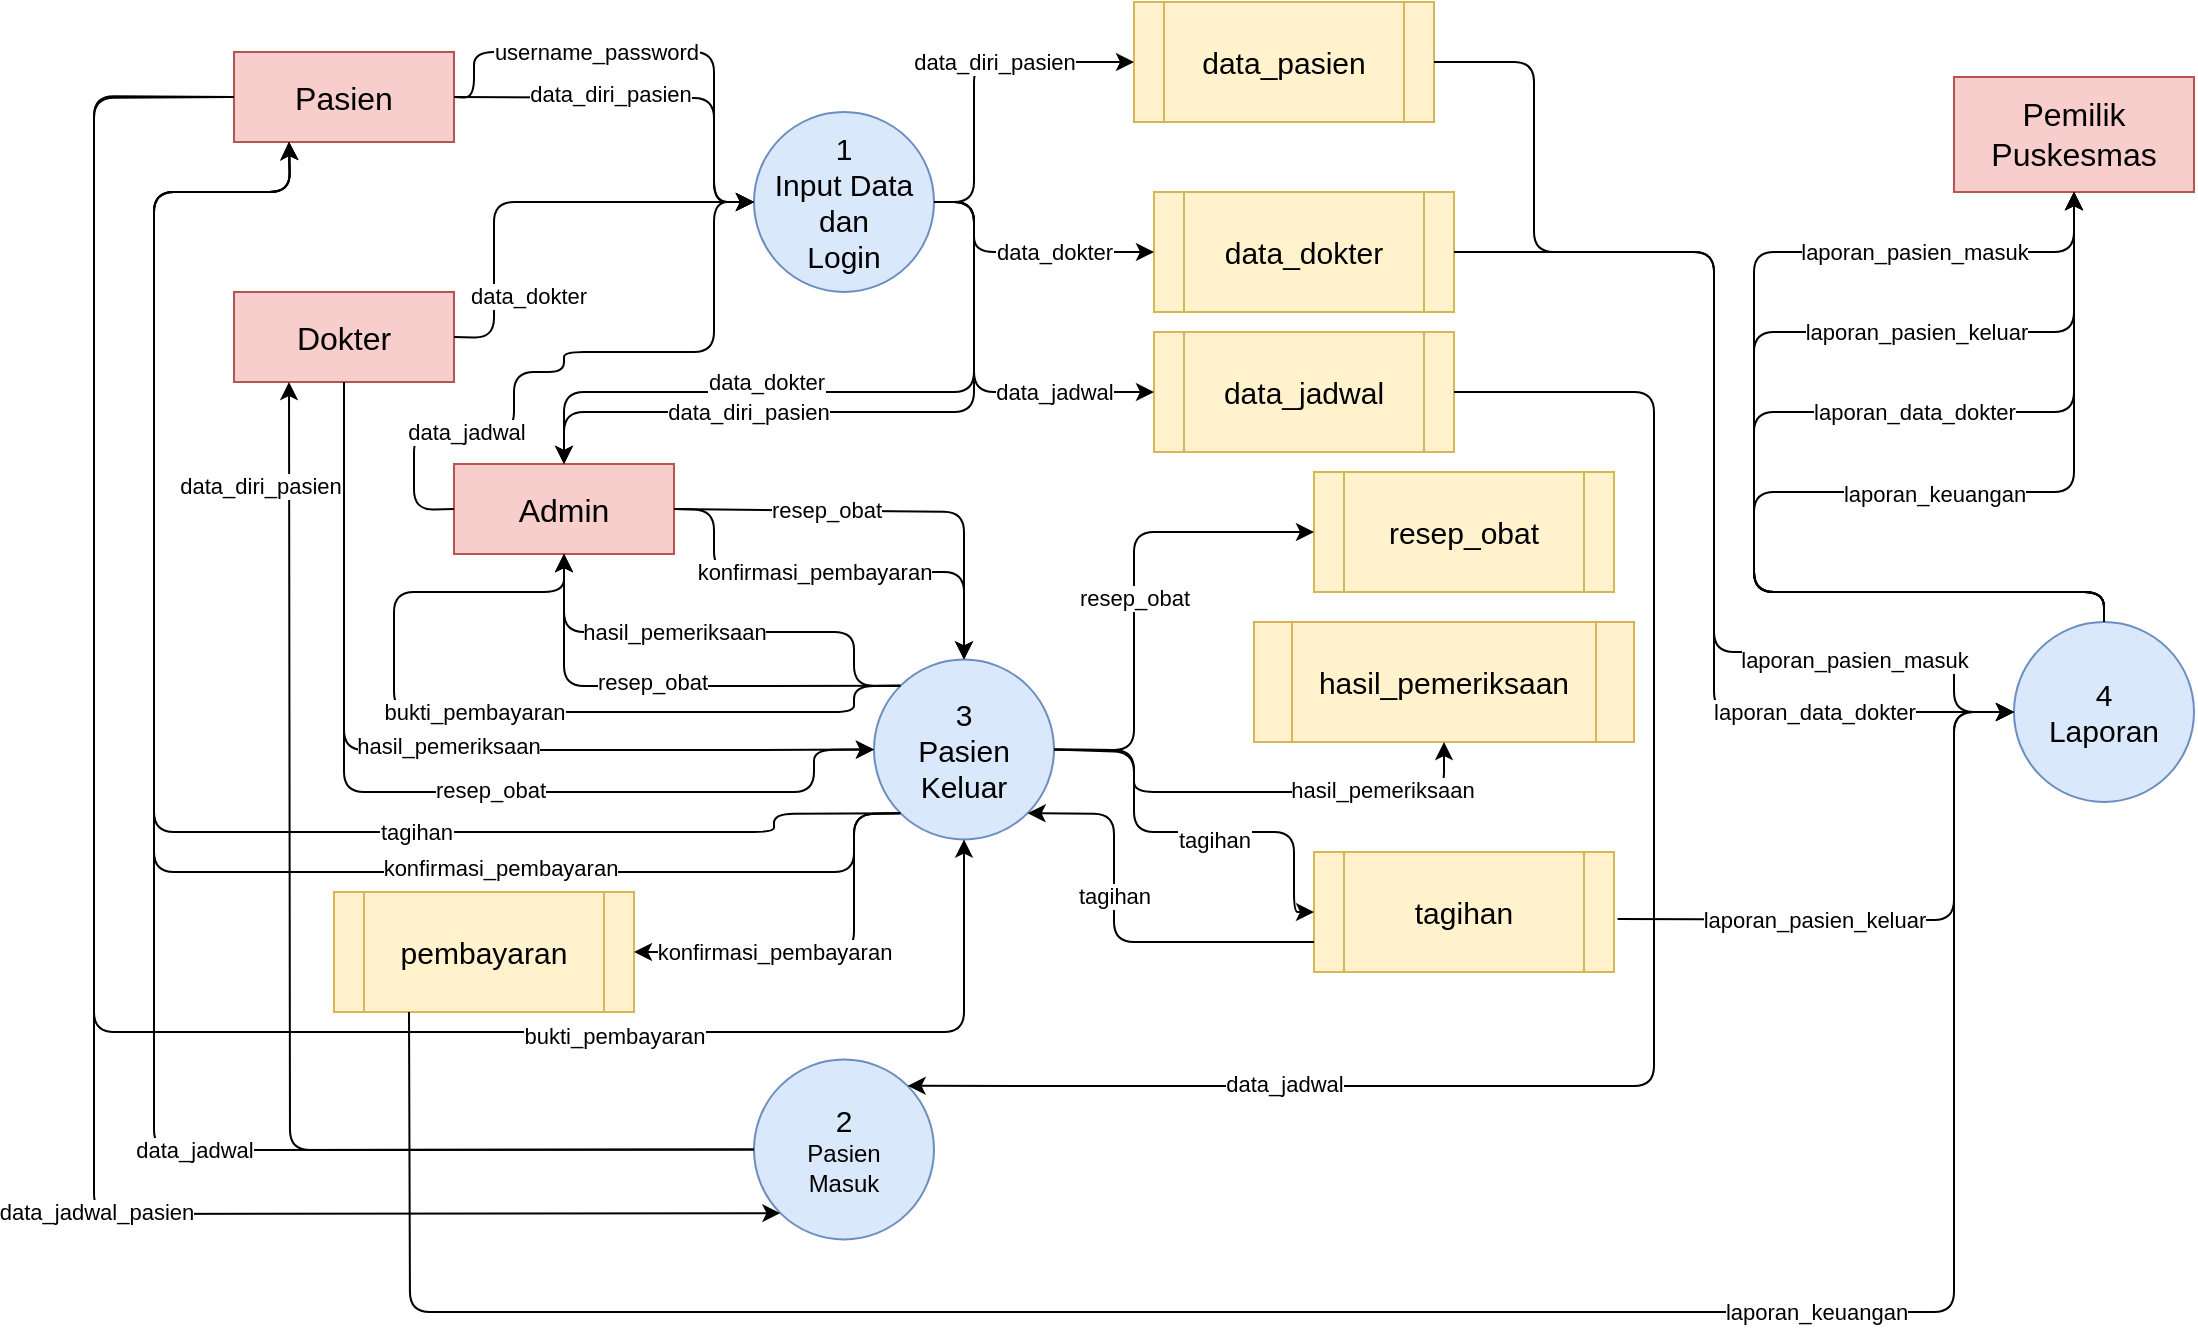 <mxfile version="13.7.3" type="device"><diagram id="QzDFB-wpxWUMaIp89uO9" name="Page-1"><mxGraphModel dx="2505" dy="832" grid="1" gridSize="10" guides="1" tooltips="1" connect="1" arrows="1" fold="1" page="1" pageScale="1" pageWidth="1100" pageHeight="850" math="0" shadow="0"><root><mxCell id="0"/><mxCell id="1" parent="0"/><mxCell id="8AS-vJQlvqXDTW27lEK7-2" value="&lt;font style=&quot;font-size: 15px&quot;&gt;1&lt;br&gt;Input Data&lt;br&gt;dan&lt;br&gt;Login&lt;/font&gt;" style="ellipse;whiteSpace=wrap;html=1;aspect=fixed;fillColor=#dae8fc;strokeColor=#6c8ebf;" parent="1" vertex="1"><mxGeometry x="340" y="60" width="90" height="90" as="geometry"/></mxCell><mxCell id="8AS-vJQlvqXDTW27lEK7-3" value="&lt;span style=&quot;font-size: 15px&quot;&gt;2&lt;br&gt;&lt;/span&gt;Pasien&lt;br&gt;Masuk" style="ellipse;whiteSpace=wrap;html=1;aspect=fixed;fillColor=#dae8fc;strokeColor=#6c8ebf;" parent="1" vertex="1"><mxGeometry x="340" y="533.75" width="90" height="90" as="geometry"/></mxCell><mxCell id="8AS-vJQlvqXDTW27lEK7-4" value="&lt;span style=&quot;font-size: 15px&quot;&gt;3&lt;br&gt;Pasien&lt;br&gt;Keluar&lt;br&gt;&lt;/span&gt;" style="ellipse;whiteSpace=wrap;html=1;aspect=fixed;fillColor=#dae8fc;strokeColor=#6c8ebf;" parent="1" vertex="1"><mxGeometry x="400" y="333.75" width="90" height="90" as="geometry"/></mxCell><mxCell id="8AS-vJQlvqXDTW27lEK7-5" value="&lt;span style=&quot;font-size: 15px&quot;&gt;4&lt;br&gt;Laporan&lt;br&gt;&lt;/span&gt;" style="ellipse;whiteSpace=wrap;html=1;aspect=fixed;fillColor=#dae8fc;strokeColor=#6c8ebf;" parent="1" vertex="1"><mxGeometry x="970" y="315" width="90" height="90" as="geometry"/></mxCell><mxCell id="8AS-vJQlvqXDTW27lEK7-6" value="&lt;font style=&quot;font-size: 16px&quot;&gt;Pasien&lt;/font&gt;" style="rounded=0;whiteSpace=wrap;html=1;fillColor=#f8cecc;strokeColor=#b85450;" parent="1" vertex="1"><mxGeometry x="80" y="30" width="110" height="45" as="geometry"/></mxCell><mxCell id="8AS-vJQlvqXDTW27lEK7-7" value="&lt;font style=&quot;font-size: 16px&quot;&gt;Admin&lt;/font&gt;" style="rounded=0;whiteSpace=wrap;html=1;fillColor=#f8cecc;strokeColor=#b85450;" parent="1" vertex="1"><mxGeometry x="190" y="236" width="110" height="45" as="geometry"/></mxCell><mxCell id="8AS-vJQlvqXDTW27lEK7-8" value="&lt;font style=&quot;font-size: 16px&quot;&gt;Dokter&lt;/font&gt;" style="rounded=0;whiteSpace=wrap;html=1;fillColor=#f8cecc;strokeColor=#b85450;" parent="1" vertex="1"><mxGeometry x="80" y="150" width="110" height="45" as="geometry"/></mxCell><mxCell id="8AS-vJQlvqXDTW27lEK7-9" value="&lt;font style=&quot;font-size: 16px&quot;&gt;Pemilik&lt;br&gt;Puskesmas&lt;br&gt;&lt;/font&gt;" style="rounded=0;whiteSpace=wrap;html=1;fillColor=#f8cecc;strokeColor=#b85450;" parent="1" vertex="1"><mxGeometry x="940" y="42.5" width="120" height="57.5" as="geometry"/></mxCell><mxCell id="8AS-vJQlvqXDTW27lEK7-10" value="&lt;font style=&quot;font-size: 15px&quot;&gt;data_pasien&lt;/font&gt;" style="shape=process;whiteSpace=wrap;html=1;backgroundOutline=1;fillColor=#fff2cc;strokeColor=#d6b656;" parent="1" vertex="1"><mxGeometry x="530" y="5" width="150" height="60" as="geometry"/></mxCell><mxCell id="8AS-vJQlvqXDTW27lEK7-11" value="&lt;font style=&quot;font-size: 15px&quot;&gt;data_dokter&lt;/font&gt;" style="shape=process;whiteSpace=wrap;html=1;backgroundOutline=1;fillColor=#fff2cc;strokeColor=#d6b656;" parent="1" vertex="1"><mxGeometry x="540" y="100" width="150" height="60" as="geometry"/></mxCell><mxCell id="8AS-vJQlvqXDTW27lEK7-12" value="&lt;font style=&quot;font-size: 15px&quot;&gt;data_jadwal&lt;/font&gt;" style="shape=process;whiteSpace=wrap;html=1;backgroundOutline=1;fillColor=#fff2cc;strokeColor=#d6b656;" parent="1" vertex="1"><mxGeometry x="540" y="170" width="150" height="60" as="geometry"/></mxCell><mxCell id="8AS-vJQlvqXDTW27lEK7-13" value="&lt;font style=&quot;font-size: 15px&quot;&gt;hasil_pemeriksaan&lt;/font&gt;" style="shape=process;whiteSpace=wrap;html=1;backgroundOutline=1;fillColor=#fff2cc;strokeColor=#d6b656;" parent="1" vertex="1"><mxGeometry x="590" y="315" width="190" height="60" as="geometry"/></mxCell><mxCell id="8AS-vJQlvqXDTW27lEK7-14" value="&lt;font style=&quot;font-size: 15px&quot;&gt;tagihan&lt;/font&gt;" style="shape=process;whiteSpace=wrap;html=1;backgroundOutline=1;fillColor=#fff2cc;strokeColor=#d6b656;" parent="1" vertex="1"><mxGeometry x="620" y="430" width="150" height="60" as="geometry"/></mxCell><mxCell id="8AS-vJQlvqXDTW27lEK7-15" value="&lt;font style=&quot;font-size: 15px&quot;&gt;pembayaran&lt;/font&gt;" style="shape=process;whiteSpace=wrap;html=1;backgroundOutline=1;fillColor=#fff2cc;strokeColor=#d6b656;" parent="1" vertex="1"><mxGeometry x="130" y="450" width="150" height="60" as="geometry"/></mxCell><mxCell id="8AS-vJQlvqXDTW27lEK7-16" value="&lt;font style=&quot;font-size: 15px&quot;&gt;resep_obat&lt;/font&gt;" style="shape=process;whiteSpace=wrap;html=1;backgroundOutline=1;fillColor=#fff2cc;strokeColor=#d6b656;" parent="1" vertex="1"><mxGeometry x="620" y="240" width="150" height="60" as="geometry"/></mxCell><mxCell id="8AS-vJQlvqXDTW27lEK7-17" value="" style="endArrow=classic;html=1;exitX=1;exitY=0.5;exitDx=0;exitDy=0;entryX=0;entryY=0.5;entryDx=0;entryDy=0;" parent="1" source="8AS-vJQlvqXDTW27lEK7-6" target="8AS-vJQlvqXDTW27lEK7-2" edge="1"><mxGeometry width="50" height="50" relative="1" as="geometry"><mxPoint x="350" y="150" as="sourcePoint"/><mxPoint x="400" y="100" as="targetPoint"/><Array as="points"><mxPoint x="320" y="53"/><mxPoint x="320" y="105"/></Array></mxGeometry></mxCell><mxCell id="8AS-vJQlvqXDTW27lEK7-18" value="data_diri_pasien" style="edgeLabel;html=1;align=center;verticalAlign=middle;resizable=0;points=[];" parent="8AS-vJQlvqXDTW27lEK7-17" vertex="1" connectable="0"><mxGeometry x="-0.438" relative="1" as="geometry"><mxPoint x="20.86" y="-2.1" as="offset"/></mxGeometry></mxCell><mxCell id="8AS-vJQlvqXDTW27lEK7-19" value="" style="endArrow=classic;html=1;exitX=1;exitY=0.5;exitDx=0;exitDy=0;entryX=0.5;entryY=0;entryDx=0;entryDy=0;" parent="1" source="8AS-vJQlvqXDTW27lEK7-2" target="8AS-vJQlvqXDTW27lEK7-7" edge="1"><mxGeometry width="50" height="50" relative="1" as="geometry"><mxPoint x="400" y="150" as="sourcePoint"/><mxPoint x="450" y="100" as="targetPoint"/><Array as="points"><mxPoint x="450" y="105"/><mxPoint x="450" y="210"/><mxPoint x="245" y="210"/></Array></mxGeometry></mxCell><mxCell id="8AS-vJQlvqXDTW27lEK7-20" value="data_diri_pasien" style="edgeLabel;html=1;align=center;verticalAlign=middle;resizable=0;points=[];" parent="8AS-vJQlvqXDTW27lEK7-19" vertex="1" connectable="0"><mxGeometry x="0.402" relative="1" as="geometry"><mxPoint x="11.41" as="offset"/></mxGeometry></mxCell><mxCell id="8AS-vJQlvqXDTW27lEK7-21" value="" style="endArrow=classic;html=1;exitX=1;exitY=0.5;exitDx=0;exitDy=0;entryX=0;entryY=0.5;entryDx=0;entryDy=0;" parent="1" source="8AS-vJQlvqXDTW27lEK7-6" target="8AS-vJQlvqXDTW27lEK7-2" edge="1"><mxGeometry width="50" height="50" relative="1" as="geometry"><mxPoint x="340" y="120" as="sourcePoint"/><mxPoint x="390" y="70" as="targetPoint"/><Array as="points"><mxPoint x="200" y="53"/><mxPoint x="200" y="30"/><mxPoint x="320" y="30"/><mxPoint x="320" y="105"/></Array></mxGeometry></mxCell><mxCell id="8AS-vJQlvqXDTW27lEK7-22" value="username_password" style="edgeLabel;html=1;align=center;verticalAlign=middle;resizable=0;points=[];" parent="8AS-vJQlvqXDTW27lEK7-21" vertex="1" connectable="0"><mxGeometry x="-0.719" relative="1" as="geometry"><mxPoint x="58.33" as="offset"/></mxGeometry></mxCell><mxCell id="8AS-vJQlvqXDTW27lEK7-23" value="" style="endArrow=classic;html=1;exitX=1;exitY=0.5;exitDx=0;exitDy=0;entryX=0;entryY=0.5;entryDx=0;entryDy=0;" parent="1" source="8AS-vJQlvqXDTW27lEK7-2" target="8AS-vJQlvqXDTW27lEK7-10" edge="1"><mxGeometry width="50" height="50" relative="1" as="geometry"><mxPoint x="470" y="150" as="sourcePoint"/><mxPoint x="520" y="100" as="targetPoint"/><Array as="points"><mxPoint x="450" y="105"/><mxPoint x="450" y="35"/></Array></mxGeometry></mxCell><mxCell id="8AS-vJQlvqXDTW27lEK7-24" value="data_diri_pasien" style="edgeLabel;html=1;align=center;verticalAlign=middle;resizable=0;points=[];" parent="8AS-vJQlvqXDTW27lEK7-23" vertex="1" connectable="0"><mxGeometry x="-0.71" relative="1" as="geometry"><mxPoint x="10" y="-65.43" as="offset"/></mxGeometry></mxCell><mxCell id="8AS-vJQlvqXDTW27lEK7-25" value="" style="endArrow=classic;html=1;exitX=1;exitY=0.5;exitDx=0;exitDy=0;entryX=0;entryY=0.5;entryDx=0;entryDy=0;" parent="1" source="8AS-vJQlvqXDTW27lEK7-8" target="8AS-vJQlvqXDTW27lEK7-2" edge="1"><mxGeometry width="50" height="50" relative="1" as="geometry"><mxPoint x="320" y="150" as="sourcePoint"/><mxPoint x="370" y="100" as="targetPoint"/><Array as="points"><mxPoint x="210" y="173"/><mxPoint x="210" y="105"/></Array></mxGeometry></mxCell><mxCell id="8AS-vJQlvqXDTW27lEK7-26" value="data_dokter" style="edgeLabel;html=1;align=center;verticalAlign=middle;resizable=0;points=[];" parent="8AS-vJQlvqXDTW27lEK7-25" vertex="1" connectable="0"><mxGeometry x="-0.703" y="1" relative="1" as="geometry"><mxPoint x="18.12" y="-9.06" as="offset"/></mxGeometry></mxCell><mxCell id="8AS-vJQlvqXDTW27lEK7-27" value="" style="endArrow=classic;html=1;exitX=1;exitY=0.5;exitDx=0;exitDy=0;entryX=0.5;entryY=0;entryDx=0;entryDy=0;" parent="1" source="8AS-vJQlvqXDTW27lEK7-2" target="8AS-vJQlvqXDTW27lEK7-7" edge="1"><mxGeometry width="50" height="50" relative="1" as="geometry"><mxPoint x="360" y="160" as="sourcePoint"/><mxPoint x="410" y="110" as="targetPoint"/><Array as="points"><mxPoint x="450" y="105"/><mxPoint x="450" y="200"/><mxPoint x="245" y="200"/></Array></mxGeometry></mxCell><mxCell id="8AS-vJQlvqXDTW27lEK7-28" value="data_dokter" style="edgeLabel;html=1;align=center;verticalAlign=middle;resizable=0;points=[];" parent="8AS-vJQlvqXDTW27lEK7-27" vertex="1" connectable="0"><mxGeometry x="0.333" relative="1" as="geometry"><mxPoint x="17.99" y="-5" as="offset"/></mxGeometry></mxCell><mxCell id="8AS-vJQlvqXDTW27lEK7-29" value="" style="endArrow=classic;html=1;exitX=1;exitY=0.5;exitDx=0;exitDy=0;entryX=0;entryY=0.5;entryDx=0;entryDy=0;" parent="1" source="8AS-vJQlvqXDTW27lEK7-2" target="8AS-vJQlvqXDTW27lEK7-11" edge="1"><mxGeometry width="50" height="50" relative="1" as="geometry"><mxPoint x="520" y="140" as="sourcePoint"/><mxPoint x="570" y="90" as="targetPoint"/><Array as="points"><mxPoint x="450" y="105"/><mxPoint x="450" y="130"/></Array></mxGeometry></mxCell><mxCell id="8AS-vJQlvqXDTW27lEK7-30" value="data_dokter" style="edgeLabel;html=1;align=center;verticalAlign=middle;resizable=0;points=[];" parent="8AS-vJQlvqXDTW27lEK7-29" vertex="1" connectable="0"><mxGeometry x="-0.289" y="-1" relative="1" as="geometry"><mxPoint x="37.09" y="-1" as="offset"/></mxGeometry></mxCell><mxCell id="8AS-vJQlvqXDTW27lEK7-31" value="" style="endArrow=classic;html=1;exitX=0;exitY=0.5;exitDx=0;exitDy=0;entryX=0;entryY=0.5;entryDx=0;entryDy=0;" parent="1" source="8AS-vJQlvqXDTW27lEK7-7" target="8AS-vJQlvqXDTW27lEK7-2" edge="1"><mxGeometry width="50" height="50" relative="1" as="geometry"><mxPoint x="270" y="190" as="sourcePoint"/><mxPoint x="320" y="140" as="targetPoint"/><Array as="points"><mxPoint x="170" y="259"/><mxPoint x="170" y="220"/><mxPoint x="220" y="220"/><mxPoint x="220" y="190"/><mxPoint x="245" y="190"/><mxPoint x="245" y="180"/><mxPoint x="320" y="180"/><mxPoint x="320" y="105"/></Array></mxGeometry></mxCell><mxCell id="8AS-vJQlvqXDTW27lEK7-32" value="data_jadwal" style="edgeLabel;html=1;align=center;verticalAlign=middle;resizable=0;points=[];" parent="8AS-vJQlvqXDTW27lEK7-31" vertex="1" connectable="0"><mxGeometry x="-0.435" relative="1" as="geometry"><mxPoint x="-12.42" as="offset"/></mxGeometry></mxCell><mxCell id="8AS-vJQlvqXDTW27lEK7-33" value="data_jadwal" style="endArrow=classic;html=1;exitX=1;exitY=0.5;exitDx=0;exitDy=0;entryX=0;entryY=0.5;entryDx=0;entryDy=0;" parent="1" source="8AS-vJQlvqXDTW27lEK7-2" target="8AS-vJQlvqXDTW27lEK7-12" edge="1"><mxGeometry x="0.512" width="50" height="50" relative="1" as="geometry"><mxPoint x="240" y="190" as="sourcePoint"/><mxPoint x="290" y="140" as="targetPoint"/><Array as="points"><mxPoint x="450" y="105"/><mxPoint x="450" y="200"/></Array><mxPoint as="offset"/></mxGeometry></mxCell><mxCell id="8AS-vJQlvqXDTW27lEK7-34" value="" style="endArrow=classic;html=1;exitX=1;exitY=0.5;exitDx=0;exitDy=0;entryX=1;entryY=0;entryDx=0;entryDy=0;" parent="1" source="8AS-vJQlvqXDTW27lEK7-12" target="8AS-vJQlvqXDTW27lEK7-3" edge="1"><mxGeometry width="50" height="50" relative="1" as="geometry"><mxPoint x="350" y="210" as="sourcePoint"/><mxPoint x="400" y="160" as="targetPoint"/><Array as="points"><mxPoint x="790" y="200"/><mxPoint x="790" y="547"/></Array></mxGeometry></mxCell><mxCell id="8AS-vJQlvqXDTW27lEK7-35" value="data_jadwal" style="edgeLabel;html=1;align=center;verticalAlign=middle;resizable=0;points=[];" parent="8AS-vJQlvqXDTW27lEK7-34" vertex="1" connectable="0"><mxGeometry x="0.549" y="-1" relative="1" as="geometry"><mxPoint x="3.07" as="offset"/></mxGeometry></mxCell><mxCell id="8AS-vJQlvqXDTW27lEK7-36" value="" style="endArrow=classic;html=1;exitX=0;exitY=0.5;exitDx=0;exitDy=0;entryX=0.25;entryY=1;entryDx=0;entryDy=0;" parent="1" source="8AS-vJQlvqXDTW27lEK7-3" target="8AS-vJQlvqXDTW27lEK7-6" edge="1"><mxGeometry width="50" height="50" relative="1" as="geometry"><mxPoint x="290" y="180" as="sourcePoint"/><mxPoint x="340" y="130" as="targetPoint"/><Array as="points"><mxPoint x="40" y="579"/><mxPoint x="40" y="100"/><mxPoint x="108" y="100"/></Array></mxGeometry></mxCell><mxCell id="8AS-vJQlvqXDTW27lEK7-37" value="data_jadwal" style="edgeLabel;html=1;align=center;verticalAlign=middle;resizable=0;points=[];" parent="8AS-vJQlvqXDTW27lEK7-36" vertex="1" connectable="0"><mxGeometry x="-0.156" y="1" relative="1" as="geometry"><mxPoint x="21" y="67.25" as="offset"/></mxGeometry></mxCell><mxCell id="8AS-vJQlvqXDTW27lEK7-38" value="" style="endArrow=classic;html=1;exitX=0;exitY=0.5;exitDx=0;exitDy=0;entryX=0;entryY=1;entryDx=0;entryDy=0;" parent="1" source="8AS-vJQlvqXDTW27lEK7-6" target="8AS-vJQlvqXDTW27lEK7-3" edge="1"><mxGeometry width="50" height="50" relative="1" as="geometry"><mxPoint x="320" y="300" as="sourcePoint"/><mxPoint x="370" y="250" as="targetPoint"/><Array as="points"><mxPoint x="10" y="53"/><mxPoint x="10" y="611"/></Array></mxGeometry></mxCell><mxCell id="8AS-vJQlvqXDTW27lEK7-39" value="data_jadwal_pasien" style="edgeLabel;html=1;align=center;verticalAlign=middle;resizable=0;points=[];" parent="8AS-vJQlvqXDTW27lEK7-38" vertex="1" connectable="0"><mxGeometry x="0.222" y="1" relative="1" as="geometry"><mxPoint y="33.29" as="offset"/></mxGeometry></mxCell><mxCell id="8AS-vJQlvqXDTW27lEK7-40" value="" style="endArrow=classic;html=1;exitX=0;exitY=0.5;exitDx=0;exitDy=0;entryX=0.25;entryY=1;entryDx=0;entryDy=0;" parent="1" source="8AS-vJQlvqXDTW27lEK7-3" target="8AS-vJQlvqXDTW27lEK7-8" edge="1"><mxGeometry width="50" height="50" relative="1" as="geometry"><mxPoint x="480" y="400" as="sourcePoint"/><mxPoint x="530" y="350" as="targetPoint"/><Array as="points"><mxPoint x="108" y="579"/></Array></mxGeometry></mxCell><mxCell id="8AS-vJQlvqXDTW27lEK7-41" value="data_diri_pasien" style="edgeLabel;html=1;align=center;verticalAlign=middle;resizable=0;points=[];" parent="8AS-vJQlvqXDTW27lEK7-40" vertex="1" connectable="0"><mxGeometry x="0.89" y="-1" relative="1" as="geometry"><mxPoint x="-16" y="17.33" as="offset"/></mxGeometry></mxCell><mxCell id="8AS-vJQlvqXDTW27lEK7-42" value="" style="endArrow=classic;html=1;exitX=0.5;exitY=1;exitDx=0;exitDy=0;entryX=0;entryY=0.5;entryDx=0;entryDy=0;" parent="1" source="8AS-vJQlvqXDTW27lEK7-8" target="8AS-vJQlvqXDTW27lEK7-4" edge="1"><mxGeometry width="50" height="50" relative="1" as="geometry"><mxPoint x="290" y="240" as="sourcePoint"/><mxPoint x="340" y="190" as="targetPoint"/><Array as="points"><mxPoint x="135" y="379"/><mxPoint x="330" y="379"/></Array></mxGeometry></mxCell><mxCell id="8AS-vJQlvqXDTW27lEK7-43" value="hasil_pemeriksaan" style="edgeLabel;html=1;align=center;verticalAlign=middle;resizable=0;points=[];" parent="8AS-vJQlvqXDTW27lEK7-42" vertex="1" connectable="0"><mxGeometry x="0.05" y="2" relative="1" as="geometry"><mxPoint as="offset"/></mxGeometry></mxCell><mxCell id="8AS-vJQlvqXDTW27lEK7-44" value="" style="endArrow=classic;html=1;exitX=1;exitY=0.5;exitDx=0;exitDy=0;entryX=0.5;entryY=1;entryDx=0;entryDy=0;" parent="1" source="8AS-vJQlvqXDTW27lEK7-4" target="8AS-vJQlvqXDTW27lEK7-13" edge="1"><mxGeometry width="50" height="50" relative="1" as="geometry"><mxPoint x="290" y="240" as="sourcePoint"/><mxPoint x="340" y="190" as="targetPoint"/><Array as="points"><mxPoint x="530" y="380"/><mxPoint x="530" y="400"/><mxPoint x="685" y="400"/></Array></mxGeometry></mxCell><mxCell id="8AS-vJQlvqXDTW27lEK7-45" value="hasil_pemeriksaan" style="edgeLabel;html=1;align=center;verticalAlign=middle;resizable=0;points=[];" parent="8AS-vJQlvqXDTW27lEK7-44" vertex="1" connectable="0"><mxGeometry x="0.19" y="1" relative="1" as="geometry"><mxPoint x="40.57" as="offset"/></mxGeometry></mxCell><mxCell id="8AS-vJQlvqXDTW27lEK7-46" value="" style="endArrow=classic;html=1;exitX=0.5;exitY=1;exitDx=0;exitDy=0;entryX=0;entryY=0.5;entryDx=0;entryDy=0;" parent="1" source="8AS-vJQlvqXDTW27lEK7-8" target="8AS-vJQlvqXDTW27lEK7-4" edge="1"><mxGeometry width="50" height="50" relative="1" as="geometry"><mxPoint x="170" y="320" as="sourcePoint"/><mxPoint x="220" y="270" as="targetPoint"/><Array as="points"><mxPoint x="135" y="400"/><mxPoint x="370" y="400"/><mxPoint x="370" y="379"/></Array></mxGeometry></mxCell><mxCell id="8AS-vJQlvqXDTW27lEK7-47" value="resep_obat" style="edgeLabel;html=1;align=center;verticalAlign=middle;resizable=0;points=[];" parent="8AS-vJQlvqXDTW27lEK7-46" vertex="1" connectable="0"><mxGeometry x="0.132" y="1" relative="1" as="geometry"><mxPoint as="offset"/></mxGeometry></mxCell><mxCell id="8AS-vJQlvqXDTW27lEK7-48" value="" style="endArrow=classic;html=1;exitX=1;exitY=0.5;exitDx=0;exitDy=0;entryX=0;entryY=0.5;entryDx=0;entryDy=0;" parent="1" source="8AS-vJQlvqXDTW27lEK7-4" target="8AS-vJQlvqXDTW27lEK7-16" edge="1"><mxGeometry width="50" height="50" relative="1" as="geometry"><mxPoint x="410" y="290" as="sourcePoint"/><mxPoint x="460" y="240" as="targetPoint"/><Array as="points"><mxPoint x="530" y="379"/><mxPoint x="530" y="270"/></Array></mxGeometry></mxCell><mxCell id="8AS-vJQlvqXDTW27lEK7-49" value="resep_obat" style="edgeLabel;html=1;align=center;verticalAlign=middle;resizable=0;points=[];" parent="8AS-vJQlvqXDTW27lEK7-48" vertex="1" connectable="0"><mxGeometry x="-0.025" relative="1" as="geometry"><mxPoint as="offset"/></mxGeometry></mxCell><mxCell id="8AS-vJQlvqXDTW27lEK7-50" value="" style="endArrow=classic;html=1;exitX=0;exitY=0;exitDx=0;exitDy=0;entryX=0.5;entryY=1;entryDx=0;entryDy=0;" parent="1" source="8AS-vJQlvqXDTW27lEK7-4" target="8AS-vJQlvqXDTW27lEK7-7" edge="1"><mxGeometry width="50" height="50" relative="1" as="geometry"><mxPoint x="390" y="260" as="sourcePoint"/><mxPoint x="440" y="210" as="targetPoint"/><Array as="points"><mxPoint x="390" y="347"/><mxPoint x="390" y="320"/><mxPoint x="245" y="320"/><mxPoint x="245" y="300"/></Array></mxGeometry></mxCell><mxCell id="8AS-vJQlvqXDTW27lEK7-51" value="hasil_pemeriksaan" style="edgeLabel;html=1;align=center;verticalAlign=middle;resizable=0;points=[];" parent="8AS-vJQlvqXDTW27lEK7-50" vertex="1" connectable="0"><mxGeometry x="0.504" relative="1" as="geometry"><mxPoint x="35.82" as="offset"/></mxGeometry></mxCell><mxCell id="8AS-vJQlvqXDTW27lEK7-52" value="" style="endArrow=classic;html=1;exitX=0;exitY=0;exitDx=0;exitDy=0;entryX=0.5;entryY=1;entryDx=0;entryDy=0;" parent="1" source="8AS-vJQlvqXDTW27lEK7-4" target="8AS-vJQlvqXDTW27lEK7-7" edge="1"><mxGeometry width="50" height="50" relative="1" as="geometry"><mxPoint x="360" y="260" as="sourcePoint"/><mxPoint x="410" y="210" as="targetPoint"/><Array as="points"><mxPoint x="245" y="347"/></Array></mxGeometry></mxCell><mxCell id="8AS-vJQlvqXDTW27lEK7-53" value="resep_obat" style="edgeLabel;html=1;align=center;verticalAlign=middle;resizable=0;points=[];" parent="8AS-vJQlvqXDTW27lEK7-52" vertex="1" connectable="0"><mxGeometry x="0.062" y="-2" relative="1" as="geometry"><mxPoint as="offset"/></mxGeometry></mxCell><mxCell id="8AS-vJQlvqXDTW27lEK7-54" value="" style="endArrow=classic;html=1;exitX=1;exitY=0.5;exitDx=0;exitDy=0;entryX=0.5;entryY=0;entryDx=0;entryDy=0;" parent="1" source="8AS-vJQlvqXDTW27lEK7-7" target="8AS-vJQlvqXDTW27lEK7-4" edge="1"><mxGeometry width="50" height="50" relative="1" as="geometry"><mxPoint x="390" y="300" as="sourcePoint"/><mxPoint x="440" y="250" as="targetPoint"/><Array as="points"><mxPoint x="445" y="260"/></Array></mxGeometry></mxCell><mxCell id="8AS-vJQlvqXDTW27lEK7-55" value="resep_obat" style="edgeLabel;html=1;align=center;verticalAlign=middle;resizable=0;points=[];" parent="8AS-vJQlvqXDTW27lEK7-54" vertex="1" connectable="0"><mxGeometry x="-0.303" y="1" relative="1" as="geometry"><mxPoint as="offset"/></mxGeometry></mxCell><mxCell id="8AS-vJQlvqXDTW27lEK7-57" value="" style="endArrow=classic;html=1;exitX=1;exitY=0.5;exitDx=0;exitDy=0;entryX=0;entryY=0.5;entryDx=0;entryDy=0;" parent="1" source="8AS-vJQlvqXDTW27lEK7-4" target="8AS-vJQlvqXDTW27lEK7-14" edge="1"><mxGeometry width="50" height="50" relative="1" as="geometry"><mxPoint x="420" y="350" as="sourcePoint"/><mxPoint x="470" y="300" as="targetPoint"/><Array as="points"><mxPoint x="530" y="379"/><mxPoint x="530" y="420"/><mxPoint x="610" y="420"/><mxPoint x="610" y="460"/></Array></mxGeometry></mxCell><mxCell id="8AS-vJQlvqXDTW27lEK7-58" value="tagihan" style="edgeLabel;html=1;align=center;verticalAlign=middle;resizable=0;points=[];" parent="8AS-vJQlvqXDTW27lEK7-57" vertex="1" connectable="0"><mxGeometry x="-0.231" relative="1" as="geometry"><mxPoint x="40.05" y="3.75" as="offset"/></mxGeometry></mxCell><mxCell id="MIm6X8jvtmZJPWkgAiKS-1" value="" style="endArrow=classic;html=1;exitX=0;exitY=0.75;exitDx=0;exitDy=0;entryX=1;entryY=1;entryDx=0;entryDy=0;" edge="1" parent="1" source="8AS-vJQlvqXDTW27lEK7-14" target="8AS-vJQlvqXDTW27lEK7-4"><mxGeometry width="50" height="50" relative="1" as="geometry"><mxPoint x="450" y="280" as="sourcePoint"/><mxPoint x="500" y="230" as="targetPoint"/><Array as="points"><mxPoint x="520" y="475"/><mxPoint x="520" y="411"/></Array></mxGeometry></mxCell><mxCell id="MIm6X8jvtmZJPWkgAiKS-2" value="tagihan" style="edgeLabel;html=1;align=center;verticalAlign=middle;resizable=0;points=[];" vertex="1" connectable="0" parent="MIm6X8jvtmZJPWkgAiKS-1"><mxGeometry x="0.192" relative="1" as="geometry"><mxPoint as="offset"/></mxGeometry></mxCell><mxCell id="MIm6X8jvtmZJPWkgAiKS-3" value="" style="endArrow=classic;html=1;exitX=0;exitY=1;exitDx=0;exitDy=0;entryX=0.25;entryY=1;entryDx=0;entryDy=0;" edge="1" parent="1" source="8AS-vJQlvqXDTW27lEK7-4" target="8AS-vJQlvqXDTW27lEK7-6"><mxGeometry width="50" height="50" relative="1" as="geometry"><mxPoint x="280" y="300" as="sourcePoint"/><mxPoint x="330" y="250" as="targetPoint"/><Array as="points"><mxPoint x="350" y="411"/><mxPoint x="350" y="420"/><mxPoint x="40" y="420"/><mxPoint x="40" y="100"/><mxPoint x="108" y="100"/></Array></mxGeometry></mxCell><mxCell id="MIm6X8jvtmZJPWkgAiKS-4" value="tagihan" style="edgeLabel;html=1;align=center;verticalAlign=middle;resizable=0;points=[];" vertex="1" connectable="0" parent="MIm6X8jvtmZJPWkgAiKS-3"><mxGeometry x="-0.369" relative="1" as="geometry"><mxPoint as="offset"/></mxGeometry></mxCell><mxCell id="MIm6X8jvtmZJPWkgAiKS-5" value="" style="endArrow=classic;html=1;exitX=0;exitY=0.5;exitDx=0;exitDy=0;entryX=0.5;entryY=1;entryDx=0;entryDy=0;" edge="1" parent="1" source="8AS-vJQlvqXDTW27lEK7-6" target="8AS-vJQlvqXDTW27lEK7-4"><mxGeometry width="50" height="50" relative="1" as="geometry"><mxPoint x="130" y="290" as="sourcePoint"/><mxPoint x="180" y="240" as="targetPoint"/><Array as="points"><mxPoint x="10" y="52"/><mxPoint x="10" y="520"/><mxPoint x="445" y="520"/></Array></mxGeometry></mxCell><mxCell id="MIm6X8jvtmZJPWkgAiKS-6" value="bukti_pembayaran" style="edgeLabel;html=1;align=center;verticalAlign=middle;resizable=0;points=[];" vertex="1" connectable="0" parent="MIm6X8jvtmZJPWkgAiKS-5"><mxGeometry x="0.492" y="-2" relative="1" as="geometry"><mxPoint as="offset"/></mxGeometry></mxCell><mxCell id="MIm6X8jvtmZJPWkgAiKS-7" value="" style="endArrow=classic;html=1;exitX=0;exitY=0;exitDx=0;exitDy=0;entryX=0.5;entryY=1;entryDx=0;entryDy=0;" edge="1" parent="1" source="8AS-vJQlvqXDTW27lEK7-4" target="8AS-vJQlvqXDTW27lEK7-7"><mxGeometry width="50" height="50" relative="1" as="geometry"><mxPoint x="350" y="300" as="sourcePoint"/><mxPoint x="400" y="250" as="targetPoint"/><Array as="points"><mxPoint x="390" y="347"/><mxPoint x="390" y="360"/><mxPoint x="160" y="360"/><mxPoint x="160" y="300"/><mxPoint x="245" y="300"/></Array></mxGeometry></mxCell><mxCell id="MIm6X8jvtmZJPWkgAiKS-8" value="bukti_pembayaran" style="edgeLabel;html=1;align=center;verticalAlign=middle;resizable=0;points=[];" vertex="1" connectable="0" parent="MIm6X8jvtmZJPWkgAiKS-7"><mxGeometry x="0.256" y="-22" relative="1" as="geometry"><mxPoint x="18" y="3.82" as="offset"/></mxGeometry></mxCell><mxCell id="MIm6X8jvtmZJPWkgAiKS-9" value="" style="endArrow=classic;html=1;exitX=1;exitY=0.5;exitDx=0;exitDy=0;entryX=0.5;entryY=0;entryDx=0;entryDy=0;" edge="1" parent="1" source="8AS-vJQlvqXDTW27lEK7-7" target="8AS-vJQlvqXDTW27lEK7-4"><mxGeometry width="50" height="50" relative="1" as="geometry"><mxPoint x="250" y="350" as="sourcePoint"/><mxPoint x="300" y="300" as="targetPoint"/><Array as="points"><mxPoint x="320" y="259"/><mxPoint x="320" y="290"/><mxPoint x="445" y="290"/></Array></mxGeometry></mxCell><mxCell id="MIm6X8jvtmZJPWkgAiKS-10" value="konfirmasi_pembayaran" style="edgeLabel;html=1;align=center;verticalAlign=middle;resizable=0;points=[];" vertex="1" connectable="0" parent="MIm6X8jvtmZJPWkgAiKS-9"><mxGeometry x="-0.418" relative="1" as="geometry"><mxPoint x="37.01" as="offset"/></mxGeometry></mxCell><mxCell id="MIm6X8jvtmZJPWkgAiKS-11" value="" style="endArrow=classic;html=1;exitX=0;exitY=1;exitDx=0;exitDy=0;entryX=1;entryY=0.5;entryDx=0;entryDy=0;" edge="1" parent="1" source="8AS-vJQlvqXDTW27lEK7-4" target="8AS-vJQlvqXDTW27lEK7-15"><mxGeometry width="50" height="50" relative="1" as="geometry"><mxPoint x="210" y="380" as="sourcePoint"/><mxPoint x="260" y="330" as="targetPoint"/><Array as="points"><mxPoint x="390" y="411"/><mxPoint x="390" y="480"/></Array></mxGeometry></mxCell><mxCell id="MIm6X8jvtmZJPWkgAiKS-12" value="konfirmasi_pembayaran" style="edgeLabel;html=1;align=center;verticalAlign=middle;resizable=0;points=[];" vertex="1" connectable="0" parent="MIm6X8jvtmZJPWkgAiKS-11"><mxGeometry x="0.682" relative="1" as="geometry"><mxPoint x="37.82" as="offset"/></mxGeometry></mxCell><mxCell id="MIm6X8jvtmZJPWkgAiKS-13" value="" style="endArrow=classic;html=1;exitX=0;exitY=1;exitDx=0;exitDy=0;entryX=0.25;entryY=1;entryDx=0;entryDy=0;" edge="1" parent="1" source="8AS-vJQlvqXDTW27lEK7-4" target="8AS-vJQlvqXDTW27lEK7-6"><mxGeometry width="50" height="50" relative="1" as="geometry"><mxPoint x="360" y="290" as="sourcePoint"/><mxPoint x="410" y="240" as="targetPoint"/><Array as="points"><mxPoint x="390" y="411"/><mxPoint x="390" y="440"/><mxPoint x="40" y="440"/><mxPoint x="40" y="100"/><mxPoint x="108" y="100"/></Array></mxGeometry></mxCell><mxCell id="MIm6X8jvtmZJPWkgAiKS-14" value="konfirmasi_pembayaran" style="edgeLabel;html=1;align=center;verticalAlign=middle;resizable=0;points=[];" vertex="1" connectable="0" parent="MIm6X8jvtmZJPWkgAiKS-13"><mxGeometry x="-0.451" y="-2" relative="1" as="geometry"><mxPoint as="offset"/></mxGeometry></mxCell><mxCell id="MIm6X8jvtmZJPWkgAiKS-15" value="" style="endArrow=classic;html=1;exitX=1;exitY=0.5;exitDx=0;exitDy=0;entryX=0;entryY=0.5;entryDx=0;entryDy=0;" edge="1" parent="1" source="8AS-vJQlvqXDTW27lEK7-11" target="8AS-vJQlvqXDTW27lEK7-5"><mxGeometry width="50" height="50" relative="1" as="geometry"><mxPoint x="550" y="340" as="sourcePoint"/><mxPoint x="600" y="290" as="targetPoint"/><Array as="points"><mxPoint x="820" y="130"/><mxPoint x="820" y="360"/></Array></mxGeometry></mxCell><mxCell id="MIm6X8jvtmZJPWkgAiKS-16" value="laporan_data_dokter" style="edgeLabel;html=1;align=center;verticalAlign=middle;resizable=0;points=[];" vertex="1" connectable="0" parent="MIm6X8jvtmZJPWkgAiKS-15"><mxGeometry x="0.566" relative="1" as="geometry"><mxPoint x="10.7" as="offset"/></mxGeometry></mxCell><mxCell id="MIm6X8jvtmZJPWkgAiKS-17" value="" style="endArrow=classic;html=1;exitX=0.5;exitY=0;exitDx=0;exitDy=0;entryX=0.5;entryY=1;entryDx=0;entryDy=0;" edge="1" parent="1" source="8AS-vJQlvqXDTW27lEK7-5" target="8AS-vJQlvqXDTW27lEK7-9"><mxGeometry width="50" height="50" relative="1" as="geometry"><mxPoint x="530" y="330" as="sourcePoint"/><mxPoint x="580" y="280" as="targetPoint"/><Array as="points"><mxPoint x="1015" y="300"/><mxPoint x="840" y="300"/><mxPoint x="840" y="210"/><mxPoint x="1000" y="210"/><mxPoint x="1000" y="130"/></Array></mxGeometry></mxCell><mxCell id="MIm6X8jvtmZJPWkgAiKS-19" value="laporan_data_dokter" style="edgeLabel;html=1;align=center;verticalAlign=middle;resizable=0;points=[];" vertex="1" connectable="0" parent="MIm6X8jvtmZJPWkgAiKS-17"><mxGeometry x="-0.79" y="-1" relative="1" as="geometry"><mxPoint x="-52.29" y="-89" as="offset"/></mxGeometry></mxCell><mxCell id="MIm6X8jvtmZJPWkgAiKS-20" value="" style="endArrow=classic;html=1;exitX=0.25;exitY=1;exitDx=0;exitDy=0;entryX=0;entryY=0.5;entryDx=0;entryDy=0;" edge="1" parent="1" source="8AS-vJQlvqXDTW27lEK7-15" target="8AS-vJQlvqXDTW27lEK7-5"><mxGeometry width="50" height="50" relative="1" as="geometry"><mxPoint x="720" y="360" as="sourcePoint"/><mxPoint x="770" y="310" as="targetPoint"/><Array as="points"><mxPoint x="168" y="660"/><mxPoint x="940" y="660"/><mxPoint x="940" y="360"/></Array></mxGeometry></mxCell><mxCell id="MIm6X8jvtmZJPWkgAiKS-21" value="laporan_keuangan" style="edgeLabel;html=1;align=center;verticalAlign=middle;resizable=0;points=[];" vertex="1" connectable="0" parent="MIm6X8jvtmZJPWkgAiKS-20"><mxGeometry x="0.03" y="4" relative="1" as="geometry"><mxPoint x="207.29" y="4" as="offset"/></mxGeometry></mxCell><mxCell id="MIm6X8jvtmZJPWkgAiKS-22" value="" style="endArrow=classic;html=1;exitX=1;exitY=0.5;exitDx=0;exitDy=0;entryX=0;entryY=0.5;entryDx=0;entryDy=0;" edge="1" parent="1" source="8AS-vJQlvqXDTW27lEK7-10" target="8AS-vJQlvqXDTW27lEK7-5"><mxGeometry width="50" height="50" relative="1" as="geometry"><mxPoint x="690" y="190" as="sourcePoint"/><mxPoint x="740" y="140" as="targetPoint"/><Array as="points"><mxPoint x="730" y="35"/><mxPoint x="730" y="130"/><mxPoint x="820" y="130"/><mxPoint x="820" y="330"/><mxPoint x="940" y="330"/><mxPoint x="940" y="360"/></Array></mxGeometry></mxCell><mxCell id="MIm6X8jvtmZJPWkgAiKS-23" value="laporan_pasien_masuk" style="edgeLabel;html=1;align=center;verticalAlign=middle;resizable=0;points=[];" vertex="1" connectable="0" parent="MIm6X8jvtmZJPWkgAiKS-22"><mxGeometry x="0.417" y="-1" relative="1" as="geometry"><mxPoint x="69.33" y="2.75" as="offset"/></mxGeometry></mxCell><mxCell id="MIm6X8jvtmZJPWkgAiKS-24" value="" style="endArrow=classic;html=1;exitX=1.012;exitY=0.559;exitDx=0;exitDy=0;entryX=0;entryY=0.5;entryDx=0;entryDy=0;exitPerimeter=0;" edge="1" parent="1" source="8AS-vJQlvqXDTW27lEK7-14" target="8AS-vJQlvqXDTW27lEK7-5"><mxGeometry width="50" height="50" relative="1" as="geometry"><mxPoint x="680" y="360" as="sourcePoint"/><mxPoint x="730" y="310" as="targetPoint"/><Array as="points"><mxPoint x="940" y="464"/><mxPoint x="940" y="410"/><mxPoint x="940" y="360"/></Array></mxGeometry></mxCell><mxCell id="MIm6X8jvtmZJPWkgAiKS-25" value="laporan_pasien_keluar" style="edgeLabel;html=1;align=center;verticalAlign=middle;resizable=0;points=[];" vertex="1" connectable="0" parent="MIm6X8jvtmZJPWkgAiKS-24"><mxGeometry x="-0.246" relative="1" as="geometry"><mxPoint x="-15.61" as="offset"/></mxGeometry></mxCell><mxCell id="MIm6X8jvtmZJPWkgAiKS-26" value="" style="endArrow=classic;html=1;exitX=0.5;exitY=0;exitDx=0;exitDy=0;entryX=0.5;entryY=1;entryDx=0;entryDy=0;" edge="1" parent="1" source="8AS-vJQlvqXDTW27lEK7-5" target="8AS-vJQlvqXDTW27lEK7-9"><mxGeometry width="50" height="50" relative="1" as="geometry"><mxPoint x="720" y="190" as="sourcePoint"/><mxPoint x="1000" y="110" as="targetPoint"/><Array as="points"><mxPoint x="1015" y="300"/><mxPoint x="840" y="300"/><mxPoint x="840" y="130"/><mxPoint x="1000" y="130"/></Array></mxGeometry></mxCell><mxCell id="MIm6X8jvtmZJPWkgAiKS-28" value="laporan_pasien_masuk" style="edgeLabel;html=1;align=center;verticalAlign=middle;resizable=0;points=[];" vertex="1" connectable="0" parent="MIm6X8jvtmZJPWkgAiKS-26"><mxGeometry x="0.488" y="-1" relative="1" as="geometry"><mxPoint x="30.86" y="-1" as="offset"/></mxGeometry></mxCell><mxCell id="MIm6X8jvtmZJPWkgAiKS-27" value="" style="endArrow=classic;html=1;exitX=0.5;exitY=0;exitDx=0;exitDy=0;entryX=0.5;entryY=1;entryDx=0;entryDy=0;" edge="1" parent="1" source="8AS-vJQlvqXDTW27lEK7-5" target="8AS-vJQlvqXDTW27lEK7-9"><mxGeometry width="50" height="50" relative="1" as="geometry"><mxPoint x="880" y="270" as="sourcePoint"/><mxPoint x="930" y="220" as="targetPoint"/><Array as="points"><mxPoint x="1015" y="300"/><mxPoint x="840" y="300"/><mxPoint x="840" y="170"/><mxPoint x="1000" y="170"/></Array></mxGeometry></mxCell><mxCell id="MIm6X8jvtmZJPWkgAiKS-29" value="laporan_pasien_keluar" style="edgeLabel;html=1;align=center;verticalAlign=middle;resizable=0;points=[];" vertex="1" connectable="0" parent="MIm6X8jvtmZJPWkgAiKS-27"><mxGeometry x="0.389" y="-1" relative="1" as="geometry"><mxPoint x="18.29" y="-1" as="offset"/></mxGeometry></mxCell><mxCell id="MIm6X8jvtmZJPWkgAiKS-30" value="" style="endArrow=classic;html=1;exitX=0.5;exitY=0;exitDx=0;exitDy=0;" edge="1" parent="1" source="8AS-vJQlvqXDTW27lEK7-5"><mxGeometry width="50" height="50" relative="1" as="geometry"><mxPoint x="790" y="310" as="sourcePoint"/><mxPoint x="1000" y="100" as="targetPoint"/><Array as="points"><mxPoint x="1015" y="300"/><mxPoint x="840" y="300"/><mxPoint x="840" y="250"/><mxPoint x="1000" y="250"/></Array></mxGeometry></mxCell><mxCell id="MIm6X8jvtmZJPWkgAiKS-31" value="laporan_keuangan" style="edgeLabel;html=1;align=center;verticalAlign=middle;resizable=0;points=[];" vertex="1" connectable="0" parent="MIm6X8jvtmZJPWkgAiKS-30"><mxGeometry x="0.044" y="-1" relative="1" as="geometry"><mxPoint x="42.8" as="offset"/></mxGeometry></mxCell></root></mxGraphModel></diagram></mxfile>